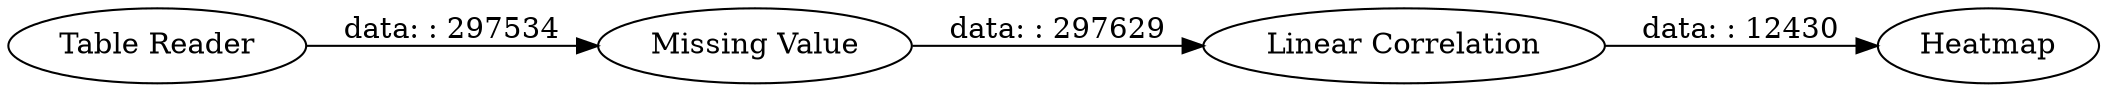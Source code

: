 digraph {
	"-6617207992087763997_4" [label=Heatmap]
	"-6617207992087763997_2" [label="Missing Value"]
	"-6617207992087763997_1" [label="Table Reader"]
	"-6617207992087763997_3" [label="Linear Correlation"]
	"-6617207992087763997_2" -> "-6617207992087763997_3" [label="data: : 297629"]
	"-6617207992087763997_1" -> "-6617207992087763997_2" [label="data: : 297534"]
	"-6617207992087763997_3" -> "-6617207992087763997_4" [label="data: : 12430"]
	rankdir=LR
}
